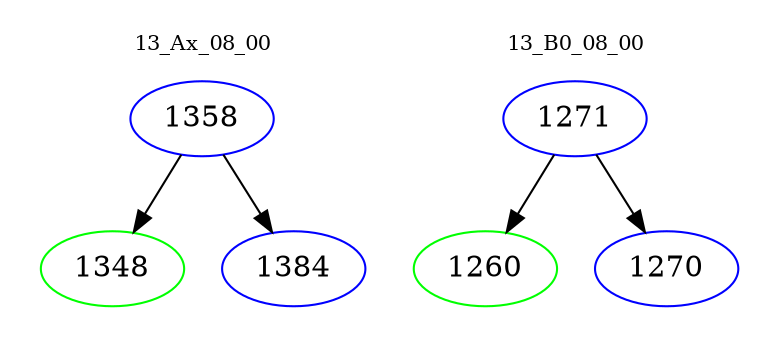 digraph{
subgraph cluster_0 {
color = white
label = "13_Ax_08_00";
fontsize=10;
T0_1358 [label="1358", color="blue"]
T0_1358 -> T0_1348 [color="black"]
T0_1348 [label="1348", color="green"]
T0_1358 -> T0_1384 [color="black"]
T0_1384 [label="1384", color="blue"]
}
subgraph cluster_1 {
color = white
label = "13_B0_08_00";
fontsize=10;
T1_1271 [label="1271", color="blue"]
T1_1271 -> T1_1260 [color="black"]
T1_1260 [label="1260", color="green"]
T1_1271 -> T1_1270 [color="black"]
T1_1270 [label="1270", color="blue"]
}
}
